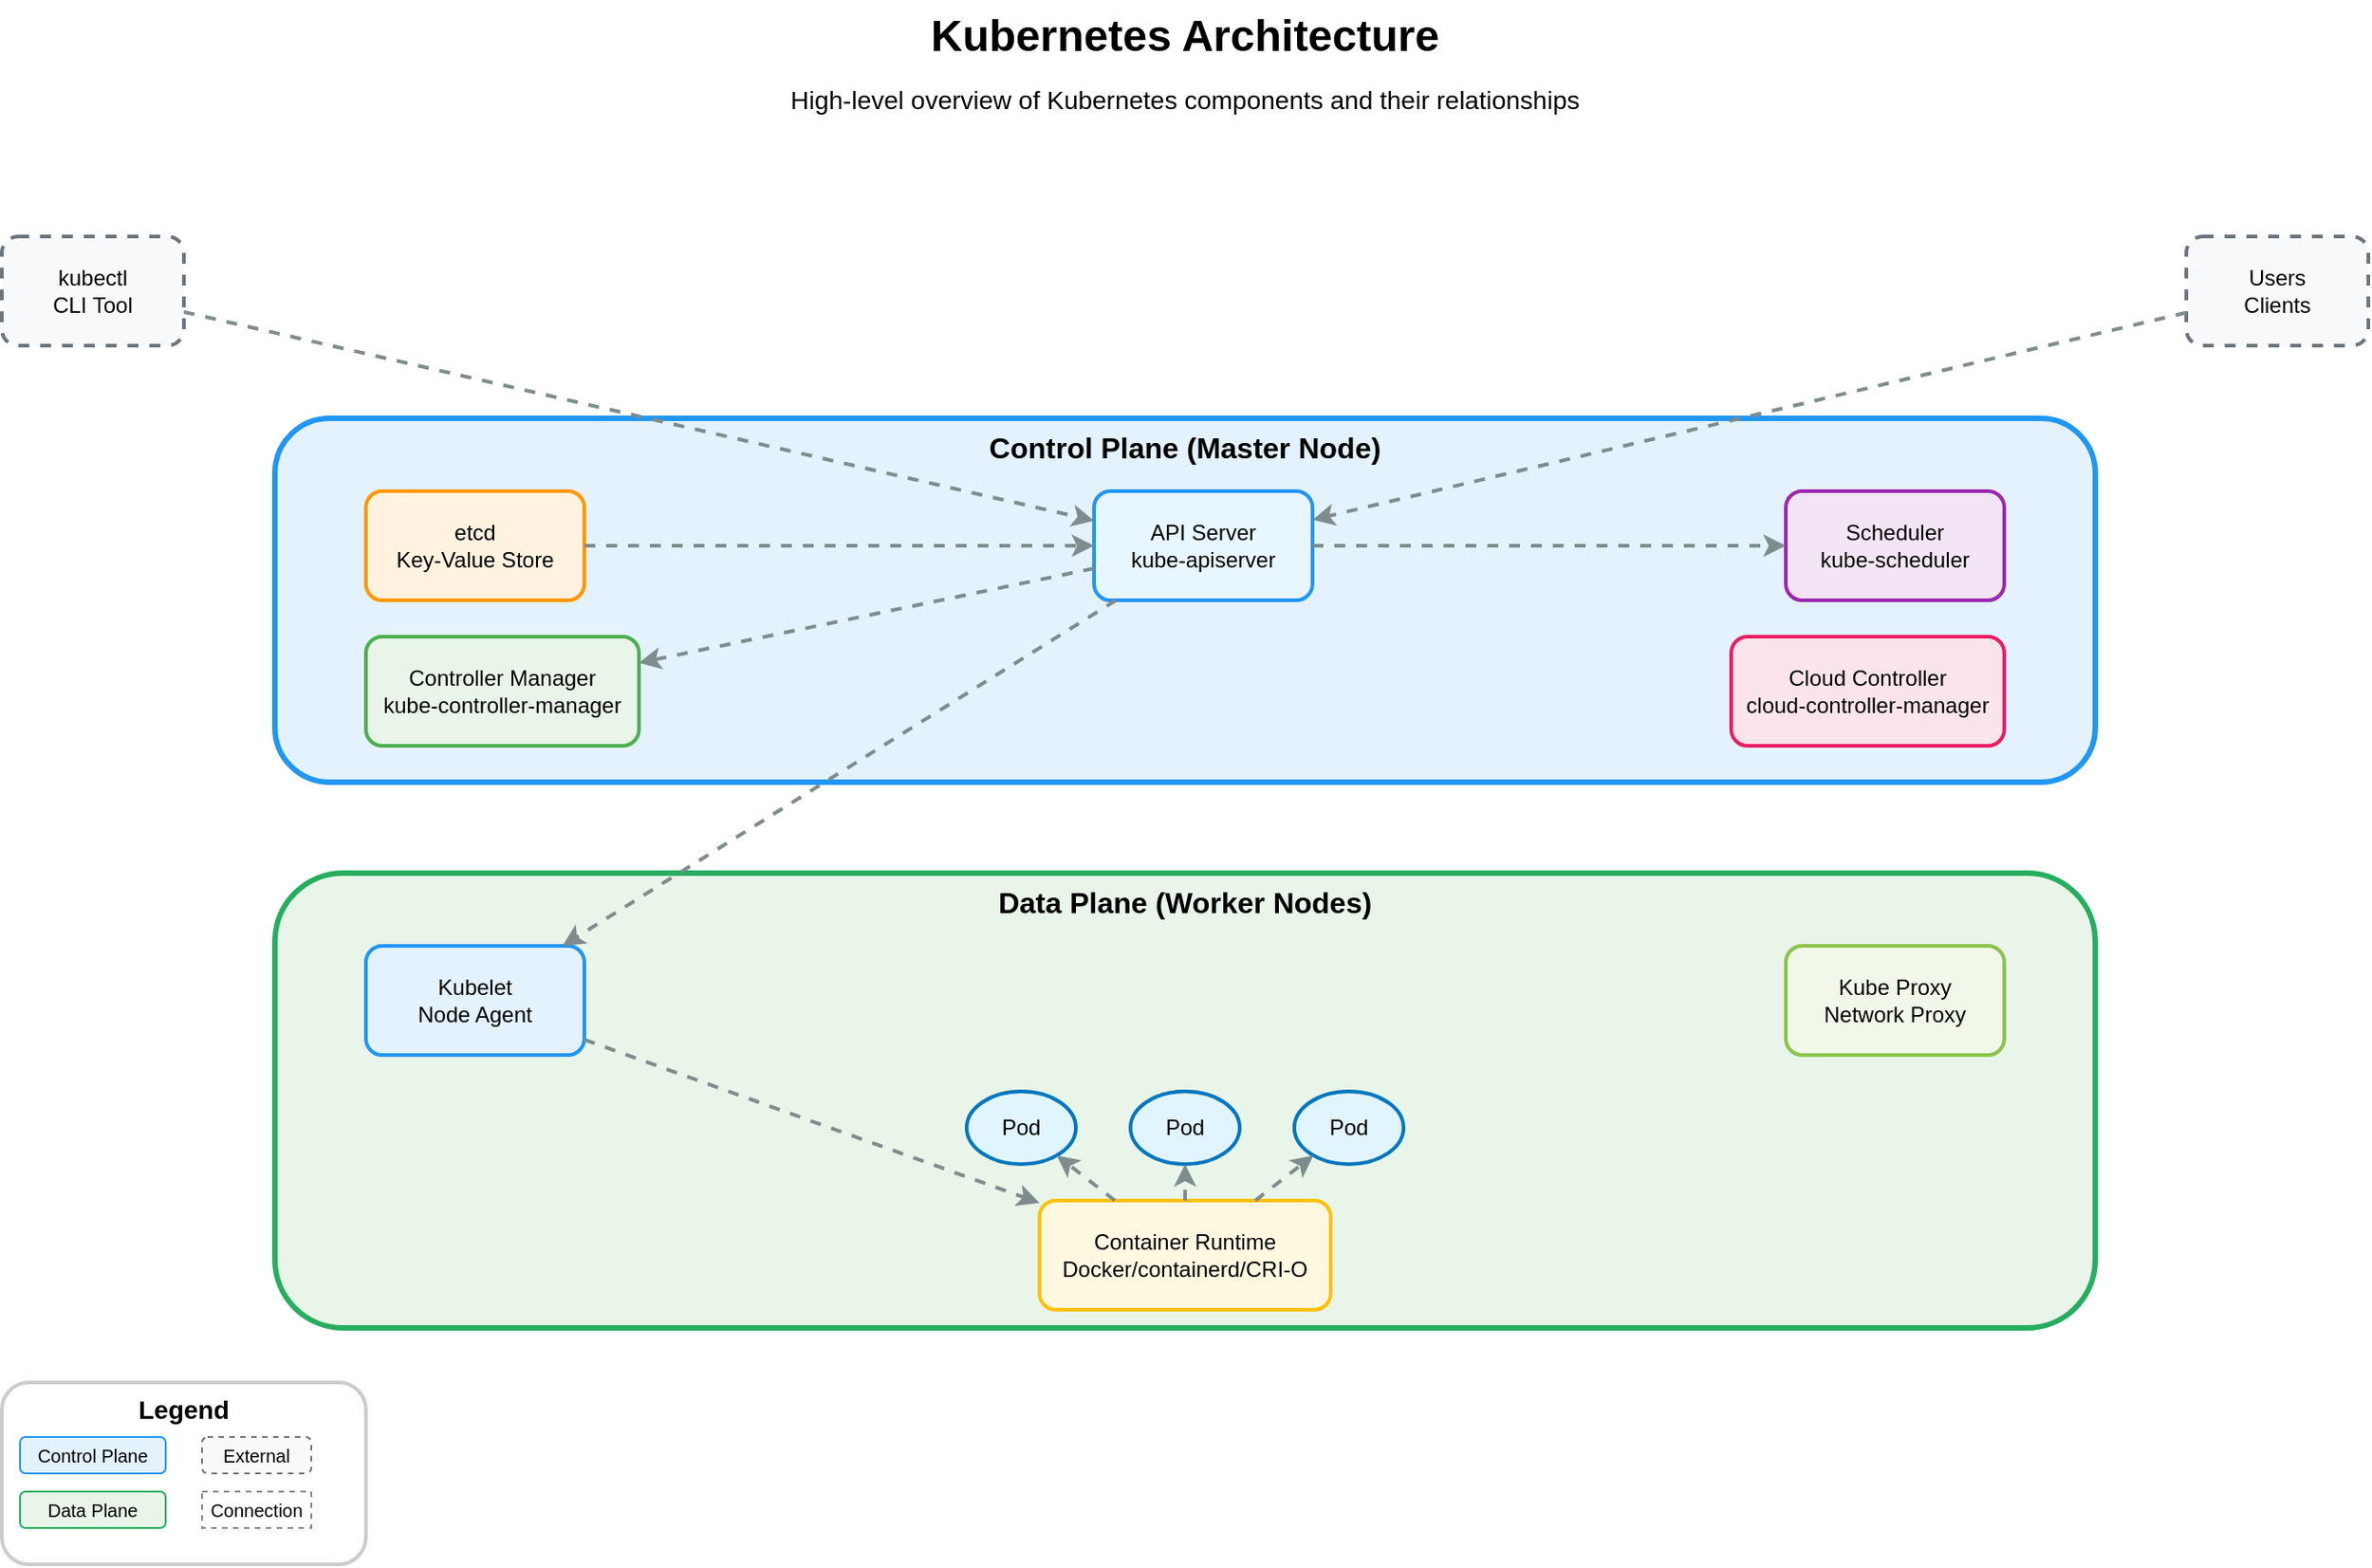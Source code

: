<mxfile version="24.7.5" type="device">
  <diagram name="Kubernetes Architecture" id="kubernetes-arch">
    <mxGraphModel dx="1422" dy="794" grid="1" gridSize="10" guides="1" tooltips="1" connect="1" arrows="1" fold="1" page="1" pageScale="1" pageWidth="1400" pageHeight="900" math="0" shadow="0">
      <root>
        <mxCell id="0" />
        <mxCell id="1" parent="0" />
        
        <!-- Title -->
        <mxCell id="title" value="Kubernetes Architecture" style="text;html=1;strokeColor=none;fillColor=none;align=center;verticalAlign=middle;whiteSpace=wrap;rounded=0;fontSize=24;fontStyle=1;" vertex="1" parent="1">
          <mxGeometry x="500" y="20" width="400" height="40" as="geometry" />
        </mxCell>
        
        <mxCell id="subtitle" value="High-level overview of Kubernetes components and their relationships" style="text;html=1;strokeColor=none;fillColor=none;align=center;verticalAlign=middle;whiteSpace=wrap;rounded=0;fontSize=14;" vertex="1" parent="1">
          <mxGeometry x="400" y="60" width="600" height="30" as="geometry" />
        </mxCell>

        <!-- External Components -->
        <mxCell id="kubectl" value="kubectl&#xa;CLI Tool" style="rounded=1;whiteSpace=wrap;html=1;fillColor=#f8f9fa;strokeColor=#6c757d;strokeWidth=2;dashed=1;" vertex="1" parent="1">
          <mxGeometry x="50" y="150" width="100" height="60" as="geometry" />
        </mxCell>
        
        <mxCell id="users" value="Users&#xa;Clients" style="rounded=1;whiteSpace=wrap;html=1;fillColor=#f8f9fa;strokeColor=#6c757d;strokeWidth=2;dashed=1;" vertex="1" parent="1">
          <mxGeometry x="1250" y="150" width="100" height="60" as="geometry" />
        </mxCell>

        <!-- Control Plane Container -->
        <mxCell id="control-plane-container" value="Control Plane (Master Node)" style="rounded=1;whiteSpace=wrap;html=1;fillColor=#e3f2fd;strokeColor=#2196f3;strokeWidth=3;fontSize=16;fontStyle=1;verticalAlign=top;" vertex="1" parent="1">
          <mxGeometry x="200" y="250" width="1000" height="200" as="geometry" />
        </mxCell>

        <!-- Control Plane Components -->
        <mxCell id="api-server" value="API Server&#xa;kube-apiserver" style="rounded=1;whiteSpace=wrap;html=1;fillColor=#e8f6ff;strokeColor=#2196f3;strokeWidth=2;" vertex="1" parent="1">
          <mxGeometry x="650" y="290" width="120" height="60" as="geometry" />
        </mxCell>

        <mxCell id="etcd" value="etcd&#xa;Key-Value Store" style="rounded=1;whiteSpace=wrap;html=1;fillColor=#fff3e0;strokeColor=#ff9800;strokeWidth=2;" vertex="1" parent="1">
          <mxGeometry x="250" y="290" width="120" height="60" as="geometry" />
        </mxCell>

        <mxCell id="scheduler" value="Scheduler&#xa;kube-scheduler" style="rounded=1;whiteSpace=wrap;html=1;fillColor=#f3e5f5;strokeColor=#9c27b0;strokeWidth=2;" vertex="1" parent="1">
          <mxGeometry x="1030" y="290" width="120" height="60" as="geometry" />
        </mxCell>

        <mxCell id="controller-manager" value="Controller Manager&#xa;kube-controller-manager" style="rounded=1;whiteSpace=wrap;html=1;fillColor=#e8f5e8;strokeColor=#4caf50;strokeWidth=2;" vertex="1" parent="1">
          <mxGeometry x="250" y="370" width="150" height="60" as="geometry" />
        </mxCell>

        <mxCell id="cloud-controller" value="Cloud Controller&#xa;cloud-controller-manager" style="rounded=1;whiteSpace=wrap;html=1;fillColor=#fce4ec;strokeColor=#e91e63;strokeWidth=2;" vertex="1" parent="1">
          <mxGeometry x="1000" y="370" width="150" height="60" as="geometry" />
        </mxCell>

        <!-- Data Plane Container -->
        <mxCell id="data-plane-container" value="Data Plane (Worker Nodes)" style="rounded=1;whiteSpace=wrap;html=1;fillColor=#e8f5e8;strokeColor=#27ae60;strokeWidth=3;fontSize=16;fontStyle=1;verticalAlign=top;" vertex="1" parent="1">
          <mxGeometry x="200" y="500" width="1000" height="250" as="geometry" />
        </mxCell>

        <!-- Data Plane Components -->
        <mxCell id="kubelet" value="Kubelet&#xa;Node Agent" style="rounded=1;whiteSpace=wrap;html=1;fillColor=#e3f2fd;strokeColor=#2196f3;strokeWidth=2;" vertex="1" parent="1">
          <mxGeometry x="250" y="540" width="120" height="60" as="geometry" />
        </mxCell>

        <mxCell id="kube-proxy" value="Kube Proxy&#xa;Network Proxy" style="rounded=1;whiteSpace=wrap;html=1;fillColor=#f1f8e9;strokeColor=#8bc34a;strokeWidth=2;" vertex="1" parent="1">
          <mxGeometry x="1030" y="540" width="120" height="60" as="geometry" />
        </mxCell>

        <mxCell id="container-runtime" value="Container Runtime&#xa;Docker/containerd/CRI-O" style="rounded=1;whiteSpace=wrap;html=1;fillColor=#fff8e1;strokeColor=#ffc107;strokeWidth=2;" vertex="1" parent="1">
          <mxGeometry x="620" y="680" width="160" height="60" as="geometry" />
        </mxCell>

        <!-- Pods -->
        <mxCell id="pod1" value="Pod" style="ellipse;whiteSpace=wrap;html=1;fillColor=#e1f5fe;strokeColor=#0277bd;strokeWidth=2;" vertex="1" parent="1">
          <mxGeometry x="580" y="620" width="60" height="40" as="geometry" />
        </mxCell>

        <mxCell id="pod2" value="Pod" style="ellipse;whiteSpace=wrap;html=1;fillColor=#e1f5fe;strokeColor=#0277bd;strokeWidth=2;" vertex="1" parent="1">
          <mxGeometry x="670" y="620" width="60" height="40" as="geometry" />
        </mxCell>

        <mxCell id="pod3" value="Pod" style="ellipse;whiteSpace=wrap;html=1;fillColor=#e1f5fe;strokeColor=#0277bd;strokeWidth=2;" vertex="1" parent="1">
          <mxGeometry x="760" y="620" width="60" height="40" as="geometry" />
        </mxCell>

        <!-- Connections -->
        <!-- kubectl to API Server -->
        <mxCell id="conn1" value="" style="endArrow=classic;html=1;rounded=0;strokeColor=#7f8c8d;strokeWidth=2;dashed=1;" edge="1" parent="1" source="kubectl" target="api-server">
          <mxGeometry width="50" height="50" relative="1" as="geometry">
            <mxPoint x="150" y="180" as="sourcePoint" />
            <mxPoint x="650" y="320" as="targetPoint" />
          </mxGeometry>
        </mxCell>

        <!-- Users to API Server -->
        <mxCell id="conn2" value="" style="endArrow=classic;html=1;rounded=0;strokeColor=#7f8c8d;strokeWidth=2;dashed=1;" edge="1" parent="1" source="users" target="api-server">
          <mxGeometry width="50" height="50" relative="1" as="geometry">
            <mxPoint x="1250" y="180" as="sourcePoint" />
            <mxPoint x="770" y="320" as="targetPoint" />
          </mxGeometry>
        </mxCell>

        <!-- etcd to API Server -->
        <mxCell id="conn3" value="" style="endArrow=classic;html=1;rounded=0;strokeColor=#7f8c8d;strokeWidth=2;dashed=1;" edge="1" parent="1" source="etcd" target="api-server">
          <mxGeometry width="50" height="50" relative="1" as="geometry">
            <mxPoint x="370" y="320" as="sourcePoint" />
            <mxPoint x="650" y="320" as="targetPoint" />
          </mxGeometry>
        </mxCell>

        <!-- API Server to Scheduler -->
        <mxCell id="conn4" value="" style="endArrow=classic;html=1;rounded=0;strokeColor=#7f8c8d;strokeWidth=2;dashed=1;" edge="1" parent="1" source="api-server" target="scheduler">
          <mxGeometry width="50" height="50" relative="1" as="geometry">
            <mxPoint x="770" y="320" as="sourcePoint" />
            <mxPoint x="1030" y="320" as="targetPoint" />
          </mxGeometry>
        </mxCell>

        <!-- API Server to Controller Manager -->
        <mxCell id="conn5" value="" style="endArrow=classic;html=1;rounded=0;strokeColor=#7f8c8d;strokeWidth=2;dashed=1;" edge="1" parent="1" source="api-server" target="controller-manager">
          <mxGeometry width="50" height="50" relative="1" as="geometry">
            <mxPoint x="650" y="350" as="sourcePoint" />
            <mxPoint x="400" y="400" as="targetPoint" />
          </mxGeometry>
        </mxCell>

        <!-- API Server to Kubelet -->
        <mxCell id="conn6" value="" style="endArrow=classic;html=1;rounded=0;strokeColor=#7f8c8d;strokeWidth=2;dashed=1;" edge="1" parent="1" source="api-server" target="kubelet">
          <mxGeometry width="50" height="50" relative="1" as="geometry">
            <mxPoint x="650" y="350" as="sourcePoint" />
            <mxPoint x="310" y="540" as="targetPoint" />
          </mxGeometry>
        </mxCell>

        <!-- Kubelet to Container Runtime -->
        <mxCell id="conn7" value="" style="endArrow=classic;html=1;rounded=0;strokeColor=#7f8c8d;strokeWidth=2;dashed=1;" edge="1" parent="1" source="kubelet" target="container-runtime">
          <mxGeometry width="50" height="50" relative="1" as="geometry">
            <mxPoint x="370" y="600" as="sourcePoint" />
            <mxPoint x="620" y="680" as="targetPoint" />
          </mxGeometry>
        </mxCell>

        <!-- Container Runtime to Pods -->
        <mxCell id="conn8" value="" style="endArrow=classic;html=1;rounded=0;strokeColor=#7f8c8d;strokeWidth=2;dashed=1;" edge="1" parent="1" source="container-runtime" target="pod1">
          <mxGeometry width="50" height="50" relative="1" as="geometry">
            <mxPoint x="670" y="680" as="sourcePoint" />
            <mxPoint x="610" y="660" as="targetPoint" />
          </mxGeometry>
        </mxCell>

        <mxCell id="conn9" value="" style="endArrow=classic;html=1;rounded=0;strokeColor=#7f8c8d;strokeWidth=2;dashed=1;" edge="1" parent="1" source="container-runtime" target="pod2">
          <mxGeometry width="50" height="50" relative="1" as="geometry">
            <mxPoint x="700" y="680" as="sourcePoint" />
            <mxPoint x="700" y="660" as="targetPoint" />
          </mxGeometry>
        </mxCell>

        <mxCell id="conn10" value="" style="endArrow=classic;html=1;rounded=0;strokeColor=#7f8c8d;strokeWidth=2;dashed=1;" edge="1" parent="1" source="container-runtime" target="pod3">
          <mxGeometry width="50" height="50" relative="1" as="geometry">
            <mxPoint x="730" y="680" as="sourcePoint" />
            <mxPoint x="790" y="660" as="targetPoint" />
          </mxGeometry>
        </mxCell>

        <!-- Legend -->
        <mxCell id="legend-container" value="Legend" style="rounded=1;whiteSpace=wrap;html=1;fillColor=#ffffff;strokeColor=#cccccc;strokeWidth=2;fontSize=14;fontStyle=1;verticalAlign=top;" vertex="1" parent="1">
          <mxGeometry x="50" y="780" width="200" height="100" as="geometry" />
        </mxCell>

        <mxCell id="legend1" value="Control Plane" style="rounded=1;whiteSpace=wrap;html=1;fillColor=#e3f2fd;strokeColor=#2196f3;strokeWidth=1;fontSize=10;" vertex="1" parent="1">
          <mxGeometry x="60" y="810" width="80" height="20" as="geometry" />
        </mxCell>

        <mxCell id="legend2" value="Data Plane" style="rounded=1;whiteSpace=wrap;html=1;fillColor=#e8f5e8;strokeColor=#27ae60;strokeWidth=1;fontSize=10;" vertex="1" parent="1">
          <mxGeometry x="60" y="840" width="80" height="20" as="geometry" />
        </mxCell>

        <mxCell id="legend3" value="External" style="rounded=1;whiteSpace=wrap;html=1;fillColor=#f8f9fa;strokeColor=#6c757d;strokeWidth=1;dashed=1;fontSize=10;" vertex="1" parent="1">
          <mxGeometry x="160" y="810" width="60" height="20" as="geometry" />
        </mxCell>

        <mxCell id="legend4" value="Connection" style="text;html=1;strokeColor=#7f8c8d;fillColor=none;align=center;verticalAlign=middle;whiteSpace=wrap;rounded=0;fontSize=10;dashed=1;" vertex="1" parent="1">
          <mxGeometry x="160" y="840" width="60" height="20" as="geometry" />
        </mxCell>

      </root>
    </mxGraphModel>
  </diagram>
</mxfile>